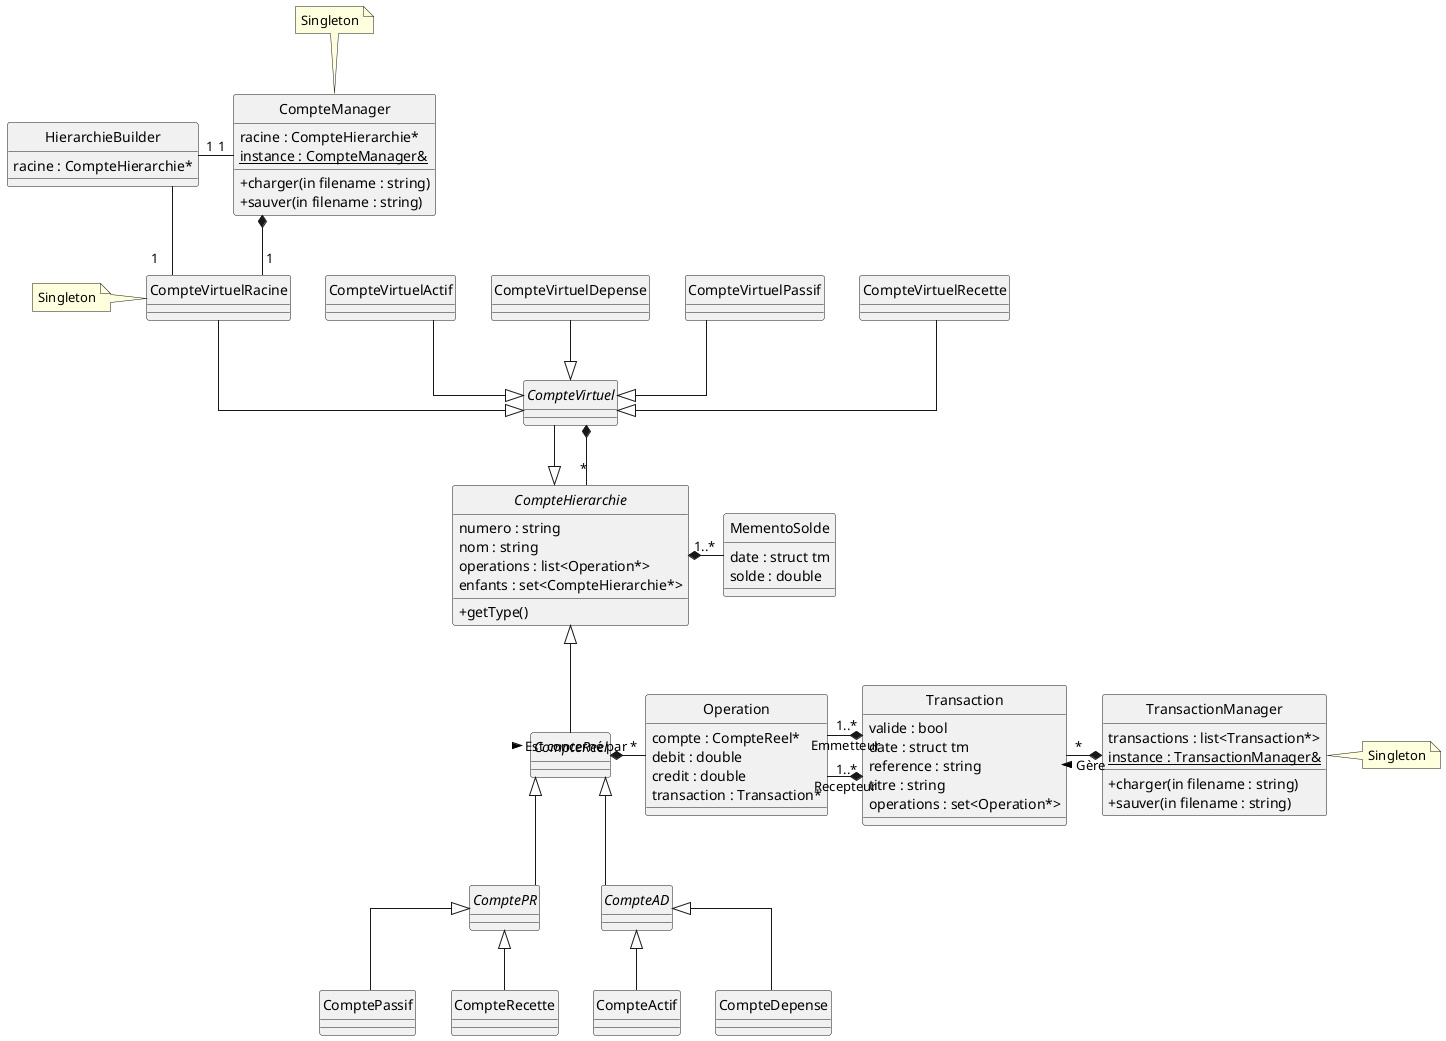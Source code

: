@startuml
hide circle
skinparam linetype ortho
skinparam classAttributeIconSize 0

class TransactionManager{
    transactions : list<Transaction*>
    {static} instance : TransactionManager&

    +charger(in filename : string)
    +sauver(in filename : string)
}

class Transaction{
    valide : bool
    date : struct tm
    reference : string
    titre : string
    operations : set<Operation*>
}

class Operation{
    compte : CompteReel*
    debit : double
    credit : double
    transaction : Transaction*
}

abstract class CompteHierarchie{
    numero : string
    nom : string
    operations : list<Operation*>
    enfants : set<CompteHierarchie*>

    +getType()

}

abstract class CompteReel{

}

abstract class CompteVirtuel{

}

class CompteManager{
    racine : CompteHierarchie*
    {static} instance : CompteManager&


    +charger(in filename : string)
    +sauver(in filename : string)
}

abstract class CompteAD{

}
abstract class ComptePR{

}

class CompteActif{

}
class CompteDepense{

}
class ComptePassif{

}
class CompteRecette{

}

class CompteVirtuelActif{

}

class CompteVirtuelDepense{

}

class CompteVirtuelPassif{

}

class CompteVirtuelRecette{

}

class CompteVirtuelRacine{

}

class HierarchieBuilder{
    racine : CompteHierarchie*
}

class MementoSolde{
    date : struct tm
    solde : double
}


HierarchieBuilder "1"-right-"1" CompteManager
HierarchieBuilder -down-"1" CompteVirtuelRacine

CompteManager *-down- "1" CompteVirtuelRacine

CompteHierarchie *-right-"1..*" MementoSolde
CompteReel -up-|> CompteHierarchie
CompteVirtuel --|> CompteHierarchie
CompteVirtuel *-- "      *" CompteHierarchie

TransactionManager *-left- "*" Transaction : Gère >

Transaction *-left-"1..*" Operation : Emmetteur
Transaction *-left-"1..*" Operation : Recepteur

CompteReel *-right-"*" Operation : Est concerné par >

ComptePR -up-|> CompteReel
CompteAD -up-|> CompteReel

CompteActif -up-|> CompteAD
CompteDepense -up-|> CompteAD
ComptePassif -up-|> ComptePR
CompteRecette -up-|> ComptePR

CompteVirtuelActif -down-|> CompteVirtuel
CompteVirtuelPassif -down-|> CompteVirtuel
CompteVirtuelDepense -down-|> CompteVirtuel
CompteVirtuelRecette -down-|> CompteVirtuel
CompteVirtuelRacine -down-|> CompteVirtuel


note left of CompteVirtuelRacine: Singleton
note top of CompteManager: Singleton
note right of TransactionManager: Singleton

@enduml


' Design patterns utilisés : Singleton, Composite, Factory Method, Builder [Possibilité d'utiliser Visitor pour les Comptes]
